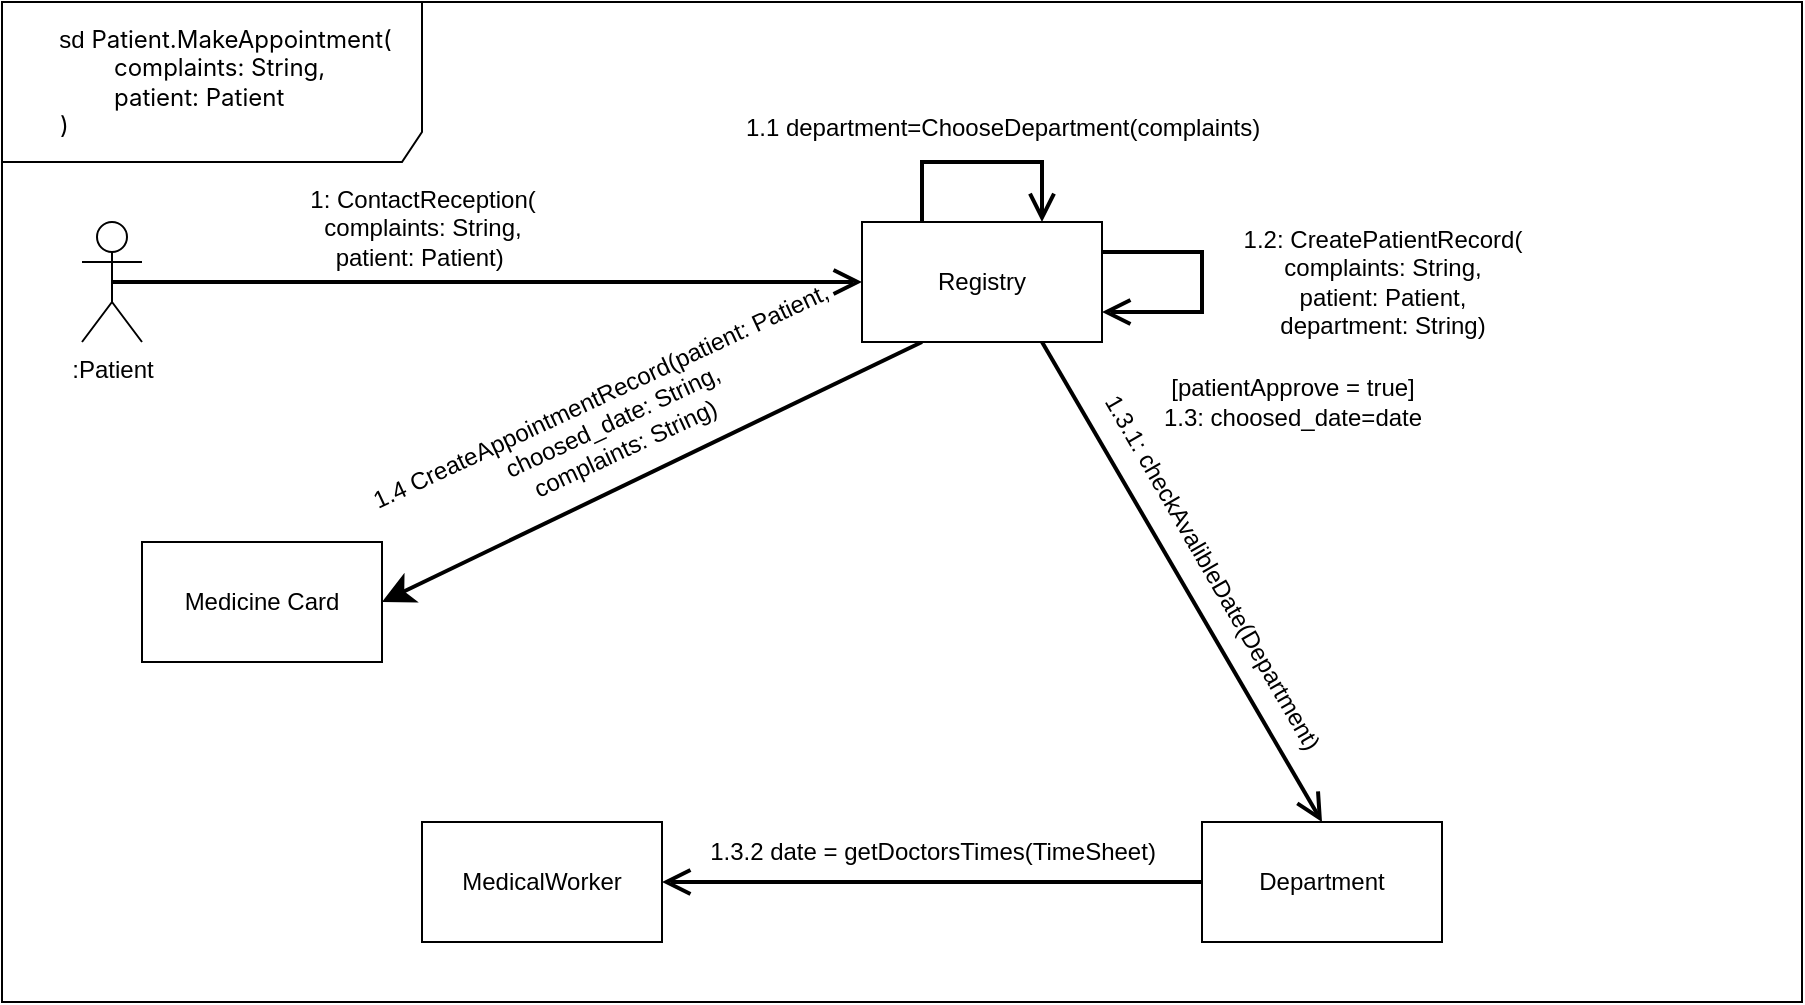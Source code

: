 <mxfile version="24.7.17">
  <diagram name="Страница — 1" id="vIH0hPLlG6JQeUh0Hnpc">
    <mxGraphModel dx="1399" dy="783" grid="1" gridSize="10" guides="1" tooltips="1" connect="1" arrows="1" fold="1" page="1" pageScale="1" pageWidth="827" pageHeight="1169" math="0" shadow="0">
      <root>
        <mxCell id="0" />
        <mxCell id="1" parent="0" />
        <mxCell id="8DzQPMHV4gqtvkiuF4C8-1" value="&lt;div style=&quot;&quot;&gt;&lt;span style=&quot;background-color: rgb(255, 255, 255);&quot;&gt;&lt;span style=&quot;white-space: pre;&quot;&gt;&#x9;&lt;/span&gt;sd&amp;nbsp;&lt;span style=&quot;white-space-collapse: preserve; font-family: &amp;quot;YS Text&amp;quot;, -apple-system, BlinkMacSystemFont, Arial, Helvetica, sans-serif;&quot;&gt;Patient.MakeAppointment(&lt;/span&gt;&lt;/span&gt;&lt;/div&gt;&lt;div style=&quot;&quot;&gt;&lt;span style=&quot;background-color: rgb(255, 255, 255);&quot;&gt;&lt;span style=&quot;white-space-collapse: preserve; font-family: &amp;quot;YS Text&amp;quot;, -apple-system, BlinkMacSystemFont, Arial, Helvetica, sans-serif;&quot;&gt;&lt;span style=&quot;white-space: pre;&quot;&gt;&#x9;&lt;/span&gt;&lt;span style=&quot;white-space: pre;&quot;&gt;&#x9;&lt;/span&gt;с&lt;/span&gt;&lt;span style=&quot;font-family: &amp;quot;YS Text&amp;quot;, -apple-system, BlinkMacSystemFont, Arial, Helvetica, sans-serif; white-space-collapse: preserve;&quot;&gt;&lt;font style=&quot;font-size: 12px;&quot;&gt;omplaints: String,&lt;/font&gt;&lt;/span&gt;&lt;/span&gt;&lt;/div&gt;&lt;div style=&quot;&quot;&gt;&lt;span style=&quot;font-family: &amp;quot;YS Text&amp;quot;, -apple-system, BlinkMacSystemFont, Arial, Helvetica, sans-serif; white-space-collapse: preserve; background-color: rgb(255, 255, 255);&quot;&gt;&lt;font style=&quot;font-size: 12px;&quot;&gt;&lt;span style=&quot;white-space: pre;&quot;&gt;&#x9;&lt;/span&gt;&lt;span style=&quot;white-space: pre;&quot;&gt;&#x9;&lt;/span&gt;patient: Patient&lt;br&gt;&lt;/font&gt;&lt;/span&gt;&lt;/div&gt;&lt;div style=&quot;&quot;&gt;&lt;span style=&quot;font-family: &amp;quot;YS Text&amp;quot;, -apple-system, BlinkMacSystemFont, Arial, Helvetica, sans-serif; white-space-collapse: preserve; background-color: rgb(255, 255, 255);&quot;&gt;&lt;font style=&quot;font-size: 12px;&quot;&gt;&lt;span style=&quot;white-space: pre;&quot;&gt;&#x9;&lt;/span&gt;)&lt;/font&gt;&lt;/span&gt;&lt;/div&gt;" style="shape=umlFrame;whiteSpace=wrap;html=1;pointerEvents=0;recursiveResize=0;container=1;collapsible=0;width=210;height=80;align=left;" parent="1" vertex="1">
          <mxGeometry x="50" y="30" width="900" height="500" as="geometry" />
        </mxCell>
        <mxCell id="8DzQPMHV4gqtvkiuF4C8-6" style="edgeStyle=orthogonalEdgeStyle;rounded=0;orthogonalLoop=1;jettySize=auto;html=1;exitX=0.5;exitY=0.5;exitDx=0;exitDy=0;exitPerimeter=0;endArrow=open;endFill=0;endSize=10;targetPerimeterSpacing=0;jumpSize=148;strokeWidth=2;" parent="8DzQPMHV4gqtvkiuF4C8-1" source="8DzQPMHV4gqtvkiuF4C8-2" target="8DzQPMHV4gqtvkiuF4C8-5" edge="1">
          <mxGeometry relative="1" as="geometry" />
        </mxCell>
        <mxCell id="8DzQPMHV4gqtvkiuF4C8-2" value=":Patient" style="shape=umlActor;verticalLabelPosition=bottom;verticalAlign=top;horizontal=1;html=1;labelBorderColor=none;textShadow=0;comic=0;enumerate=0;treeMoving=0;" parent="8DzQPMHV4gqtvkiuF4C8-1" vertex="1">
          <mxGeometry x="40" y="110" width="30" height="60" as="geometry" />
        </mxCell>
        <mxCell id="8DzQPMHV4gqtvkiuF4C8-45" style="rounded=0;orthogonalLoop=1;jettySize=auto;html=1;exitX=0.75;exitY=1;exitDx=0;exitDy=0;entryX=0.5;entryY=0;entryDx=0;entryDy=0;strokeWidth=2;endSize=10;endArrow=open;endFill=0;" parent="8DzQPMHV4gqtvkiuF4C8-1" source="8DzQPMHV4gqtvkiuF4C8-5" target="8DzQPMHV4gqtvkiuF4C8-35" edge="1">
          <mxGeometry relative="1" as="geometry" />
        </mxCell>
        <mxCell id="8DzQPMHV4gqtvkiuF4C8-54" style="rounded=0;orthogonalLoop=1;jettySize=auto;html=1;exitX=0.25;exitY=1;exitDx=0;exitDy=0;entryX=1;entryY=0.5;entryDx=0;entryDy=0;strokeWidth=2;endSize=10;" parent="8DzQPMHV4gqtvkiuF4C8-1" source="8DzQPMHV4gqtvkiuF4C8-5" target="8DzQPMHV4gqtvkiuF4C8-53" edge="1">
          <mxGeometry relative="1" as="geometry" />
        </mxCell>
        <mxCell id="8DzQPMHV4gqtvkiuF4C8-5" value="&lt;div style=&quot;text-align: right;&quot;&gt;&lt;span style=&quot;white-space-collapse: preserve;&quot;&gt;Registry&lt;/span&gt;&lt;/div&gt;" style="html=1;whiteSpace=wrap;" parent="8DzQPMHV4gqtvkiuF4C8-1" vertex="1">
          <mxGeometry x="430" y="110" width="120" height="60" as="geometry" />
        </mxCell>
        <mxCell id="8DzQPMHV4gqtvkiuF4C8-9" value="1: ContactReception(&lt;div&gt;complaints: String,&lt;div&gt;patient: Patient)&amp;nbsp;&lt;br&gt;&lt;div&gt;&lt;br&gt;&lt;/div&gt;&lt;/div&gt;&lt;/div&gt;" style="text;html=1;align=center;verticalAlign=middle;resizable=0;points=[];autosize=1;strokeColor=none;fillColor=none;" parent="8DzQPMHV4gqtvkiuF4C8-1" vertex="1">
          <mxGeometry x="140" y="85" width="140" height="70" as="geometry" />
        </mxCell>
        <mxCell id="8DzQPMHV4gqtvkiuF4C8-21" style="edgeStyle=orthogonalEdgeStyle;rounded=0;orthogonalLoop=1;jettySize=auto;html=1;exitX=0.25;exitY=0;exitDx=0;exitDy=0;entryX=0.75;entryY=0;entryDx=0;entryDy=0;endArrow=open;endFill=0;strokeWidth=2;endSize=10;" parent="8DzQPMHV4gqtvkiuF4C8-1" source="8DzQPMHV4gqtvkiuF4C8-5" target="8DzQPMHV4gqtvkiuF4C8-5" edge="1">
          <mxGeometry relative="1" as="geometry">
            <Array as="points">
              <mxPoint x="460" y="80" />
              <mxPoint x="520" y="80" />
            </Array>
          </mxGeometry>
        </mxCell>
        <mxCell id="8DzQPMHV4gqtvkiuF4C8-33" style="edgeStyle=orthogonalEdgeStyle;rounded=0;orthogonalLoop=1;jettySize=auto;html=1;entryX=1;entryY=0.75;entryDx=0;entryDy=0;strokeWidth=2;endSize=10;endArrow=open;endFill=0;exitX=1;exitY=0.25;exitDx=0;exitDy=0;" parent="8DzQPMHV4gqtvkiuF4C8-1" source="8DzQPMHV4gqtvkiuF4C8-5" target="8DzQPMHV4gqtvkiuF4C8-5" edge="1">
          <mxGeometry relative="1" as="geometry">
            <mxPoint x="550" y="110" as="sourcePoint" />
            <Array as="points">
              <mxPoint x="600" y="125" />
              <mxPoint x="600" y="155" />
            </Array>
          </mxGeometry>
        </mxCell>
        <mxCell id="8DzQPMHV4gqtvkiuF4C8-34" value="1.2: CreatePatientRecord(&lt;div&gt;complaints: String,&lt;/div&gt;&lt;div&gt;patient: Patient,&lt;/div&gt;&lt;div&gt;department: String)&lt;/div&gt;" style="text;html=1;align=center;verticalAlign=middle;resizable=0;points=[];autosize=1;strokeColor=none;fillColor=none;" parent="8DzQPMHV4gqtvkiuF4C8-1" vertex="1">
          <mxGeometry x="610" y="105" width="160" height="70" as="geometry" />
        </mxCell>
        <mxCell id="8DzQPMHV4gqtvkiuF4C8-46" style="edgeStyle=orthogonalEdgeStyle;rounded=0;orthogonalLoop=1;jettySize=auto;html=1;exitX=0;exitY=0.5;exitDx=0;exitDy=0;strokeWidth=2;endArrow=open;endFill=0;endSize=10;entryX=1;entryY=0.5;entryDx=0;entryDy=0;" parent="8DzQPMHV4gqtvkiuF4C8-1" source="8DzQPMHV4gqtvkiuF4C8-35" target="8DzQPMHV4gqtvkiuF4C8-50" edge="1">
          <mxGeometry relative="1" as="geometry">
            <mxPoint x="190" y="440" as="targetPoint" />
          </mxGeometry>
        </mxCell>
        <mxCell id="8DzQPMHV4gqtvkiuF4C8-35" value="Department" style="html=1;whiteSpace=wrap;" parent="8DzQPMHV4gqtvkiuF4C8-1" vertex="1">
          <mxGeometry x="600" y="410" width="120" height="60" as="geometry" />
        </mxCell>
        <mxCell id="8DzQPMHV4gqtvkiuF4C8-44" value="1.3.1: checkAvalibleDate(Department)" style="text;html=1;align=center;verticalAlign=middle;resizable=0;points=[];autosize=1;strokeColor=none;fillColor=none;rotation=60;" parent="8DzQPMHV4gqtvkiuF4C8-1" vertex="1">
          <mxGeometry x="490" y="270" width="230" height="30" as="geometry" />
        </mxCell>
        <mxCell id="8DzQPMHV4gqtvkiuF4C8-48" value="1.3.2 date = getDoctorsTimes(TimeSheet)" style="text;html=1;align=center;verticalAlign=middle;resizable=0;points=[];autosize=1;strokeColor=none;fillColor=none;rotation=0;" parent="8DzQPMHV4gqtvkiuF4C8-1" vertex="1">
          <mxGeometry x="340" y="410" width="250" height="30" as="geometry" />
        </mxCell>
        <mxCell id="8DzQPMHV4gqtvkiuF4C8-50" value="MedicalWorker" style="html=1;whiteSpace=wrap;" parent="8DzQPMHV4gqtvkiuF4C8-1" vertex="1">
          <mxGeometry x="210" y="410" width="120" height="60" as="geometry" />
        </mxCell>
        <mxCell id="8DzQPMHV4gqtvkiuF4C8-51" value="[patientApprove = true]&lt;div&gt;1.3: choosed_date=date&lt;/div&gt;" style="text;html=1;align=center;verticalAlign=middle;resizable=0;points=[];autosize=1;strokeColor=none;fillColor=none;" parent="8DzQPMHV4gqtvkiuF4C8-1" vertex="1">
          <mxGeometry x="570" y="180" width="150" height="40" as="geometry" />
        </mxCell>
        <mxCell id="8DzQPMHV4gqtvkiuF4C8-53" value="Medicine Card" style="html=1;whiteSpace=wrap;" parent="8DzQPMHV4gqtvkiuF4C8-1" vertex="1">
          <mxGeometry x="70" y="270" width="120" height="60" as="geometry" />
        </mxCell>
        <mxCell id="8DzQPMHV4gqtvkiuF4C8-55" value="1.4 CreateAppointmentRecord(patient: Patient,&lt;div&gt;choosed_date: String,&lt;/div&gt;&lt;div&gt;complaints: String)&lt;/div&gt;" style="text;html=1;align=center;verticalAlign=middle;resizable=0;points=[];autosize=1;strokeColor=none;fillColor=none;rotation=-25;" parent="8DzQPMHV4gqtvkiuF4C8-1" vertex="1">
          <mxGeometry x="170" y="180" width="270" height="60" as="geometry" />
        </mxCell>
        <mxCell id="yqj3x8QXK3NBV1rLqHbO-2" value="1.1 department=ChooseDepartment(complaints)" style="text;html=1;align=center;verticalAlign=middle;resizable=0;points=[];autosize=1;strokeColor=none;fillColor=none;" vertex="1" parent="8DzQPMHV4gqtvkiuF4C8-1">
          <mxGeometry x="360" y="48" width="280" height="30" as="geometry" />
        </mxCell>
      </root>
    </mxGraphModel>
  </diagram>
</mxfile>
